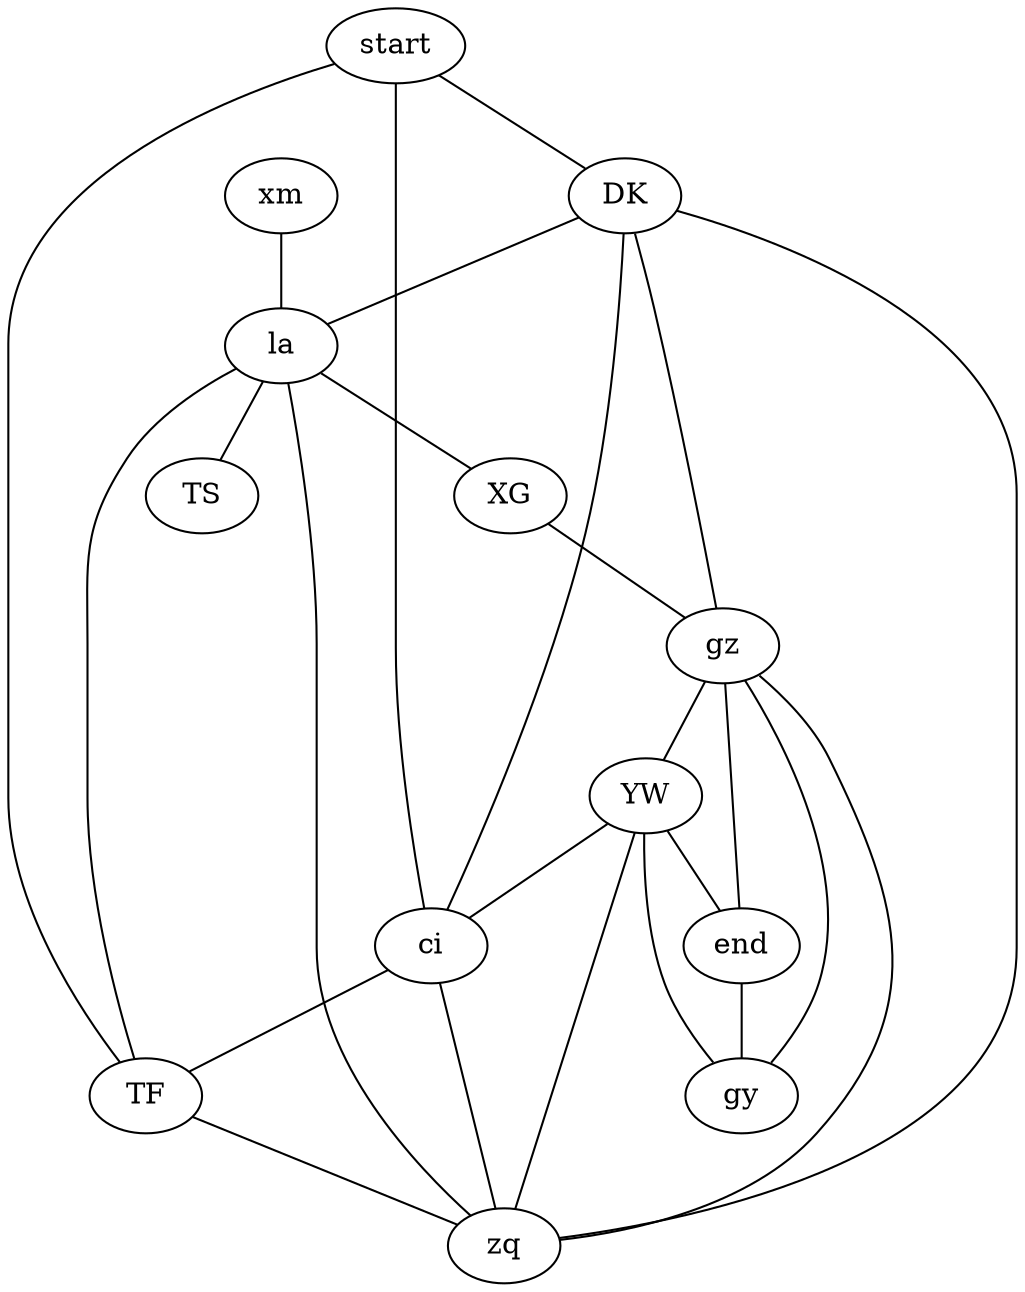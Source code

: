graph{
start;
YW -- end;
DK -- la;
la -- XG;
end -- gy;
zq -- ci;
XG -- gz;
TF -- la;
xm -- la;
gy -- gz;
ci -- start;
YW -- ci;
TF -- zq;
ci -- DK;
la -- TS;
zq -- YW;
gz -- YW;
zq -- gz;
end -- gz;
ci -- TF;
DK -- zq;
gy -- YW;
start -- DK;
gz -- DK;
zq -- la;
start -- TF;
}
